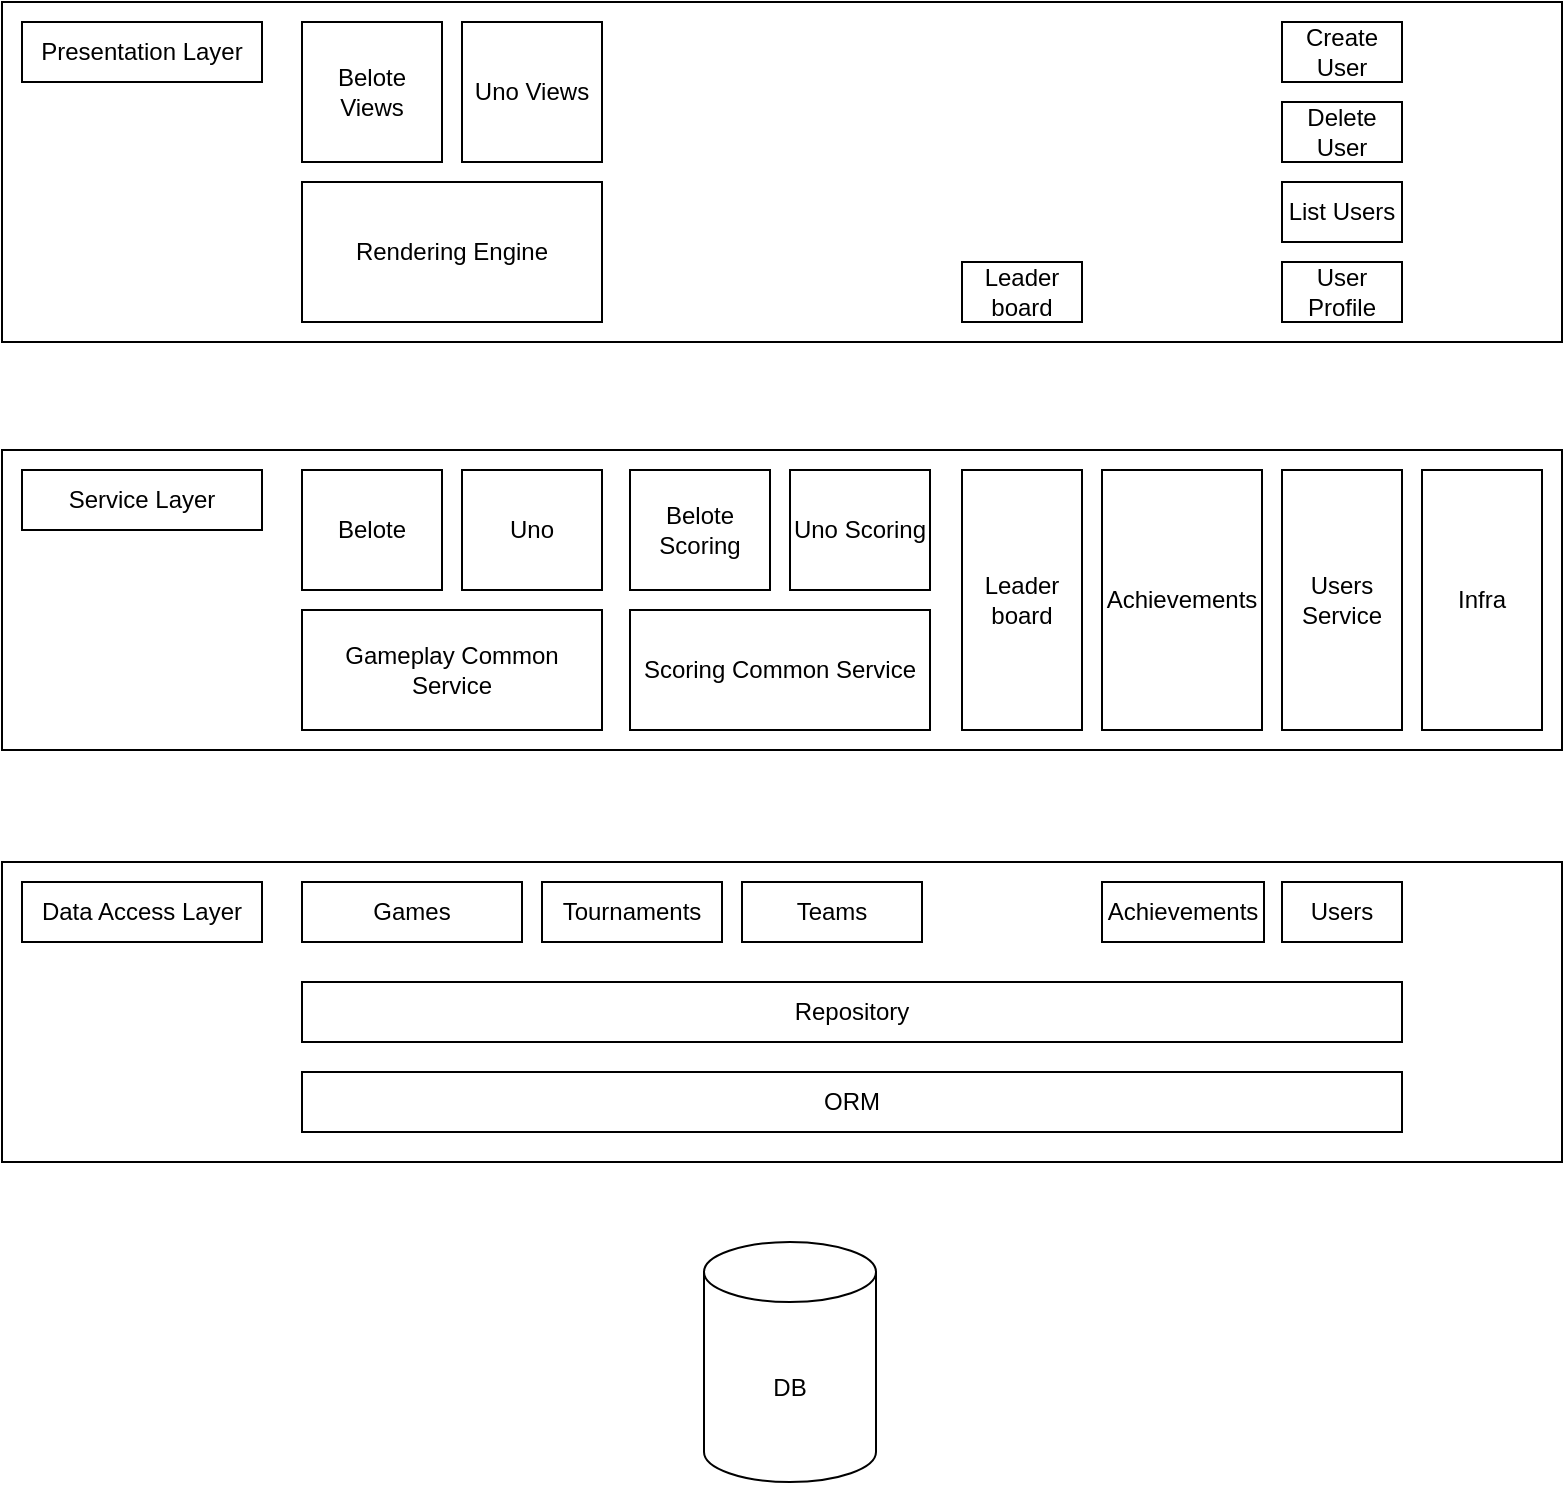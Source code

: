 <mxfile version="15.8.7" type="device"><diagram id="KB7VyxbphobTWHX_oEpE" name="Page-1"><mxGraphModel dx="1426" dy="693" grid="1" gridSize="10" guides="1" tooltips="1" connect="1" arrows="1" fold="1" page="1" pageScale="1" pageWidth="827" pageHeight="1169" math="0" shadow="0"><root><mxCell id="0"/><mxCell id="1" parent="0"/><mxCell id="U7aW1uWIYWyMrBD2_D8Z-1" value="" style="rounded=0;whiteSpace=wrap;html=1;" vertex="1" parent="1"><mxGeometry x="20" y="50" width="780" height="170" as="geometry"/></mxCell><mxCell id="U7aW1uWIYWyMrBD2_D8Z-2" value="Presentation Layer" style="rounded=0;whiteSpace=wrap;html=1;" vertex="1" parent="1"><mxGeometry x="30" y="60" width="120" height="30" as="geometry"/></mxCell><mxCell id="U7aW1uWIYWyMrBD2_D8Z-3" value="" style="rounded=0;whiteSpace=wrap;html=1;" vertex="1" parent="1"><mxGeometry x="20" y="274" width="780" height="150" as="geometry"/></mxCell><mxCell id="U7aW1uWIYWyMrBD2_D8Z-4" value="Service Layer" style="rounded=0;whiteSpace=wrap;html=1;" vertex="1" parent="1"><mxGeometry x="30" y="284" width="120" height="30" as="geometry"/></mxCell><mxCell id="U7aW1uWIYWyMrBD2_D8Z-5" value="" style="rounded=0;whiteSpace=wrap;html=1;" vertex="1" parent="1"><mxGeometry x="20" y="480" width="780" height="150" as="geometry"/></mxCell><mxCell id="U7aW1uWIYWyMrBD2_D8Z-6" value="Data Access Layer" style="rounded=0;whiteSpace=wrap;html=1;" vertex="1" parent="1"><mxGeometry x="30" y="490" width="120" height="30" as="geometry"/></mxCell><mxCell id="U7aW1uWIYWyMrBD2_D8Z-7" value="DB" style="shape=cylinder3;whiteSpace=wrap;html=1;boundedLbl=1;backgroundOutline=1;size=15;" vertex="1" parent="1"><mxGeometry x="371" y="670" width="86" height="120" as="geometry"/></mxCell><mxCell id="U7aW1uWIYWyMrBD2_D8Z-9" value="Create User" style="rounded=0;whiteSpace=wrap;html=1;" vertex="1" parent="1"><mxGeometry x="660" y="60" width="60" height="30" as="geometry"/></mxCell><mxCell id="U7aW1uWIYWyMrBD2_D8Z-10" value="Delete User" style="rounded=0;whiteSpace=wrap;html=1;" vertex="1" parent="1"><mxGeometry x="660" y="100" width="60" height="30" as="geometry"/></mxCell><mxCell id="U7aW1uWIYWyMrBD2_D8Z-11" value="List Users" style="rounded=0;whiteSpace=wrap;html=1;" vertex="1" parent="1"><mxGeometry x="660" y="140" width="60" height="30" as="geometry"/></mxCell><mxCell id="U7aW1uWIYWyMrBD2_D8Z-12" value="Users Service" style="rounded=0;whiteSpace=wrap;html=1;" vertex="1" parent="1"><mxGeometry x="660" y="284" width="60" height="130" as="geometry"/></mxCell><mxCell id="U7aW1uWIYWyMrBD2_D8Z-13" value="Users" style="rounded=0;whiteSpace=wrap;html=1;" vertex="1" parent="1"><mxGeometry x="660" y="490" width="60" height="30" as="geometry"/></mxCell><mxCell id="U7aW1uWIYWyMrBD2_D8Z-14" value="Gameplay Common Service" style="rounded=0;whiteSpace=wrap;html=1;" vertex="1" parent="1"><mxGeometry x="170" y="354" width="150" height="60" as="geometry"/></mxCell><mxCell id="U7aW1uWIYWyMrBD2_D8Z-15" value="Belote" style="rounded=0;whiteSpace=wrap;html=1;" vertex="1" parent="1"><mxGeometry x="170" y="284" width="70" height="60" as="geometry"/></mxCell><mxCell id="U7aW1uWIYWyMrBD2_D8Z-16" value="Uno" style="rounded=0;whiteSpace=wrap;html=1;" vertex="1" parent="1"><mxGeometry x="250" y="284" width="70" height="60" as="geometry"/></mxCell><mxCell id="U7aW1uWIYWyMrBD2_D8Z-17" value="Scoring Common Service" style="rounded=0;whiteSpace=wrap;html=1;" vertex="1" parent="1"><mxGeometry x="334" y="354" width="150" height="60" as="geometry"/></mxCell><mxCell id="U7aW1uWIYWyMrBD2_D8Z-18" value="Belote Scoring" style="rounded=0;whiteSpace=wrap;html=1;" vertex="1" parent="1"><mxGeometry x="334" y="284" width="70" height="60" as="geometry"/></mxCell><mxCell id="U7aW1uWIYWyMrBD2_D8Z-19" value="Uno Scoring" style="rounded=0;whiteSpace=wrap;html=1;" vertex="1" parent="1"><mxGeometry x="414" y="284" width="70" height="60" as="geometry"/></mxCell><mxCell id="U7aW1uWIYWyMrBD2_D8Z-20" value="Achievements" style="rounded=0;whiteSpace=wrap;html=1;" vertex="1" parent="1"><mxGeometry x="570" y="284" width="80" height="130" as="geometry"/></mxCell><mxCell id="U7aW1uWIYWyMrBD2_D8Z-21" value="Infra" style="rounded=0;whiteSpace=wrap;html=1;" vertex="1" parent="1"><mxGeometry x="730" y="284" width="60" height="130" as="geometry"/></mxCell><mxCell id="U7aW1uWIYWyMrBD2_D8Z-22" value="Tournaments" style="rounded=0;whiteSpace=wrap;html=1;" vertex="1" parent="1"><mxGeometry x="290" y="490" width="90" height="30" as="geometry"/></mxCell><mxCell id="U7aW1uWIYWyMrBD2_D8Z-23" value="Teams" style="rounded=0;whiteSpace=wrap;html=1;" vertex="1" parent="1"><mxGeometry x="390" y="490" width="90" height="30" as="geometry"/></mxCell><mxCell id="U7aW1uWIYWyMrBD2_D8Z-24" value="Games" style="rounded=0;whiteSpace=wrap;html=1;" vertex="1" parent="1"><mxGeometry x="170" y="490" width="110" height="30" as="geometry"/></mxCell><mxCell id="U7aW1uWIYWyMrBD2_D8Z-26" value="Achievements" style="rounded=0;whiteSpace=wrap;html=1;" vertex="1" parent="1"><mxGeometry x="570" y="490" width="81" height="30" as="geometry"/></mxCell><mxCell id="U7aW1uWIYWyMrBD2_D8Z-29" value="ORM" style="rounded=0;whiteSpace=wrap;html=1;" vertex="1" parent="1"><mxGeometry x="170" y="585" width="550" height="30" as="geometry"/></mxCell><mxCell id="U7aW1uWIYWyMrBD2_D8Z-30" value="Repository" style="rounded=0;whiteSpace=wrap;html=1;" vertex="1" parent="1"><mxGeometry x="170" y="540" width="550" height="30" as="geometry"/></mxCell><mxCell id="U7aW1uWIYWyMrBD2_D8Z-33" value="User Profile" style="rounded=0;whiteSpace=wrap;html=1;" vertex="1" parent="1"><mxGeometry x="660" y="180" width="60" height="30" as="geometry"/></mxCell><mxCell id="U7aW1uWIYWyMrBD2_D8Z-34" value="Rendering Engine" style="rounded=0;whiteSpace=wrap;html=1;" vertex="1" parent="1"><mxGeometry x="170" y="140" width="150" height="70" as="geometry"/></mxCell><mxCell id="U7aW1uWIYWyMrBD2_D8Z-35" value="Belote Views" style="rounded=0;whiteSpace=wrap;html=1;" vertex="1" parent="1"><mxGeometry x="170" y="60" width="70" height="70" as="geometry"/></mxCell><mxCell id="U7aW1uWIYWyMrBD2_D8Z-36" value="Uno Views" style="rounded=0;whiteSpace=wrap;html=1;" vertex="1" parent="1"><mxGeometry x="250" y="60" width="70" height="70" as="geometry"/></mxCell><mxCell id="U7aW1uWIYWyMrBD2_D8Z-37" value="Leader board" style="rounded=0;whiteSpace=wrap;html=1;" vertex="1" parent="1"><mxGeometry x="500" y="284" width="60" height="130" as="geometry"/></mxCell><mxCell id="U7aW1uWIYWyMrBD2_D8Z-38" value="Leader board" style="rounded=0;whiteSpace=wrap;html=1;" vertex="1" parent="1"><mxGeometry x="500" y="180" width="60" height="30" as="geometry"/></mxCell></root></mxGraphModel></diagram></mxfile>